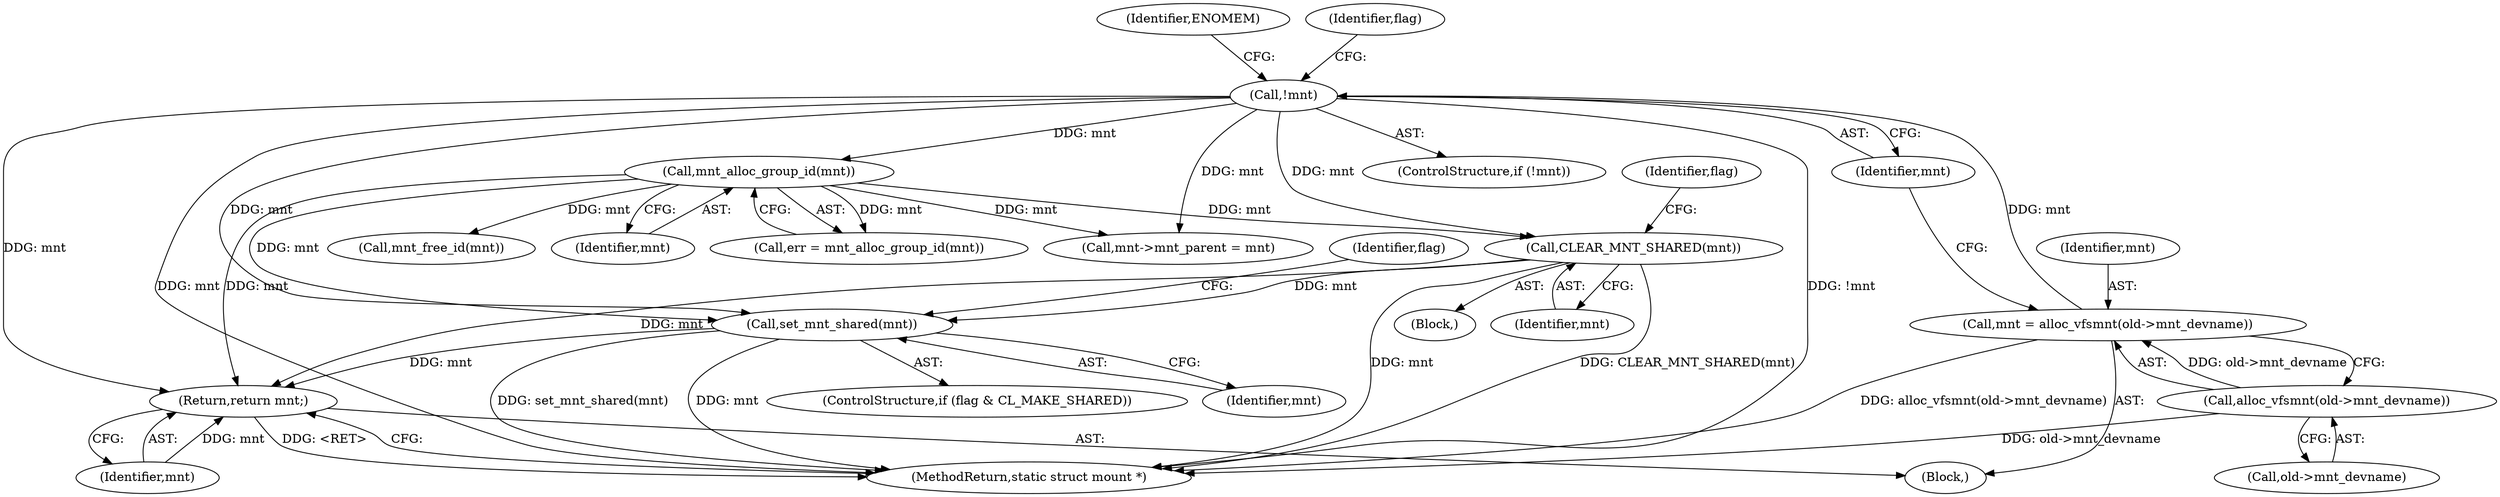 digraph "0_linux_9566d6742852c527bf5af38af5cbb878dad75705@pointer" {
"1000394" [label="(Call,set_mnt_shared(mnt))"];
"1000346" [label="(Call,CLEAR_MNT_SHARED(mnt))"];
"1000165" [label="(Call,mnt_alloc_group_id(mnt))"];
"1000126" [label="(Call,!mnt)"];
"1000119" [label="(Call,mnt = alloc_vfsmnt(old->mnt_devname))"];
"1000121" [label="(Call,alloc_vfsmnt(old->mnt_devname))"];
"1000417" [label="(Return,return mnt;)"];
"1000166" [label="(Identifier,mnt)"];
"1000126" [label="(Call,!mnt)"];
"1000427" [label="(MethodReturn,static struct mount *)"];
"1000122" [label="(Call,old->mnt_devname)"];
"1000331" [label="(Block,)"];
"1000398" [label="(Identifier,flag)"];
"1000165" [label="(Call,mnt_alloc_group_id(mnt))"];
"1000120" [label="(Identifier,mnt)"];
"1000418" [label="(Identifier,mnt)"];
"1000119" [label="(Call,mnt = alloc_vfsmnt(old->mnt_devname))"];
"1000108" [label="(Block,)"];
"1000390" [label="(ControlStructure,if (flag & CL_MAKE_SHARED))"];
"1000346" [label="(Call,CLEAR_MNT_SHARED(mnt))"];
"1000131" [label="(Identifier,ENOMEM)"];
"1000125" [label="(ControlStructure,if (!mnt))"];
"1000127" [label="(Identifier,mnt)"];
"1000304" [label="(Call,mnt->mnt_parent = mnt)"];
"1000163" [label="(Call,err = mnt_alloc_group_id(mnt))"];
"1000347" [label="(Identifier,mnt)"];
"1000134" [label="(Identifier,flag)"];
"1000420" [label="(Call,mnt_free_id(mnt))"];
"1000417" [label="(Return,return mnt;)"];
"1000394" [label="(Call,set_mnt_shared(mnt))"];
"1000395" [label="(Identifier,mnt)"];
"1000121" [label="(Call,alloc_vfsmnt(old->mnt_devname))"];
"1000392" [label="(Identifier,flag)"];
"1000394" -> "1000390"  [label="AST: "];
"1000394" -> "1000395"  [label="CFG: "];
"1000395" -> "1000394"  [label="AST: "];
"1000398" -> "1000394"  [label="CFG: "];
"1000394" -> "1000427"  [label="DDG: set_mnt_shared(mnt)"];
"1000394" -> "1000427"  [label="DDG: mnt"];
"1000346" -> "1000394"  [label="DDG: mnt"];
"1000165" -> "1000394"  [label="DDG: mnt"];
"1000126" -> "1000394"  [label="DDG: mnt"];
"1000394" -> "1000417"  [label="DDG: mnt"];
"1000346" -> "1000331"  [label="AST: "];
"1000346" -> "1000347"  [label="CFG: "];
"1000347" -> "1000346"  [label="AST: "];
"1000392" -> "1000346"  [label="CFG: "];
"1000346" -> "1000427"  [label="DDG: mnt"];
"1000346" -> "1000427"  [label="DDG: CLEAR_MNT_SHARED(mnt)"];
"1000165" -> "1000346"  [label="DDG: mnt"];
"1000126" -> "1000346"  [label="DDG: mnt"];
"1000346" -> "1000417"  [label="DDG: mnt"];
"1000165" -> "1000163"  [label="AST: "];
"1000165" -> "1000166"  [label="CFG: "];
"1000166" -> "1000165"  [label="AST: "];
"1000163" -> "1000165"  [label="CFG: "];
"1000165" -> "1000163"  [label="DDG: mnt"];
"1000126" -> "1000165"  [label="DDG: mnt"];
"1000165" -> "1000304"  [label="DDG: mnt"];
"1000165" -> "1000417"  [label="DDG: mnt"];
"1000165" -> "1000420"  [label="DDG: mnt"];
"1000126" -> "1000125"  [label="AST: "];
"1000126" -> "1000127"  [label="CFG: "];
"1000127" -> "1000126"  [label="AST: "];
"1000131" -> "1000126"  [label="CFG: "];
"1000134" -> "1000126"  [label="CFG: "];
"1000126" -> "1000427"  [label="DDG: !mnt"];
"1000126" -> "1000427"  [label="DDG: mnt"];
"1000119" -> "1000126"  [label="DDG: mnt"];
"1000126" -> "1000304"  [label="DDG: mnt"];
"1000126" -> "1000417"  [label="DDG: mnt"];
"1000119" -> "1000108"  [label="AST: "];
"1000119" -> "1000121"  [label="CFG: "];
"1000120" -> "1000119"  [label="AST: "];
"1000121" -> "1000119"  [label="AST: "];
"1000127" -> "1000119"  [label="CFG: "];
"1000119" -> "1000427"  [label="DDG: alloc_vfsmnt(old->mnt_devname)"];
"1000121" -> "1000119"  [label="DDG: old->mnt_devname"];
"1000121" -> "1000122"  [label="CFG: "];
"1000122" -> "1000121"  [label="AST: "];
"1000121" -> "1000427"  [label="DDG: old->mnt_devname"];
"1000417" -> "1000108"  [label="AST: "];
"1000417" -> "1000418"  [label="CFG: "];
"1000418" -> "1000417"  [label="AST: "];
"1000427" -> "1000417"  [label="CFG: "];
"1000417" -> "1000427"  [label="DDG: <RET>"];
"1000418" -> "1000417"  [label="DDG: mnt"];
}
